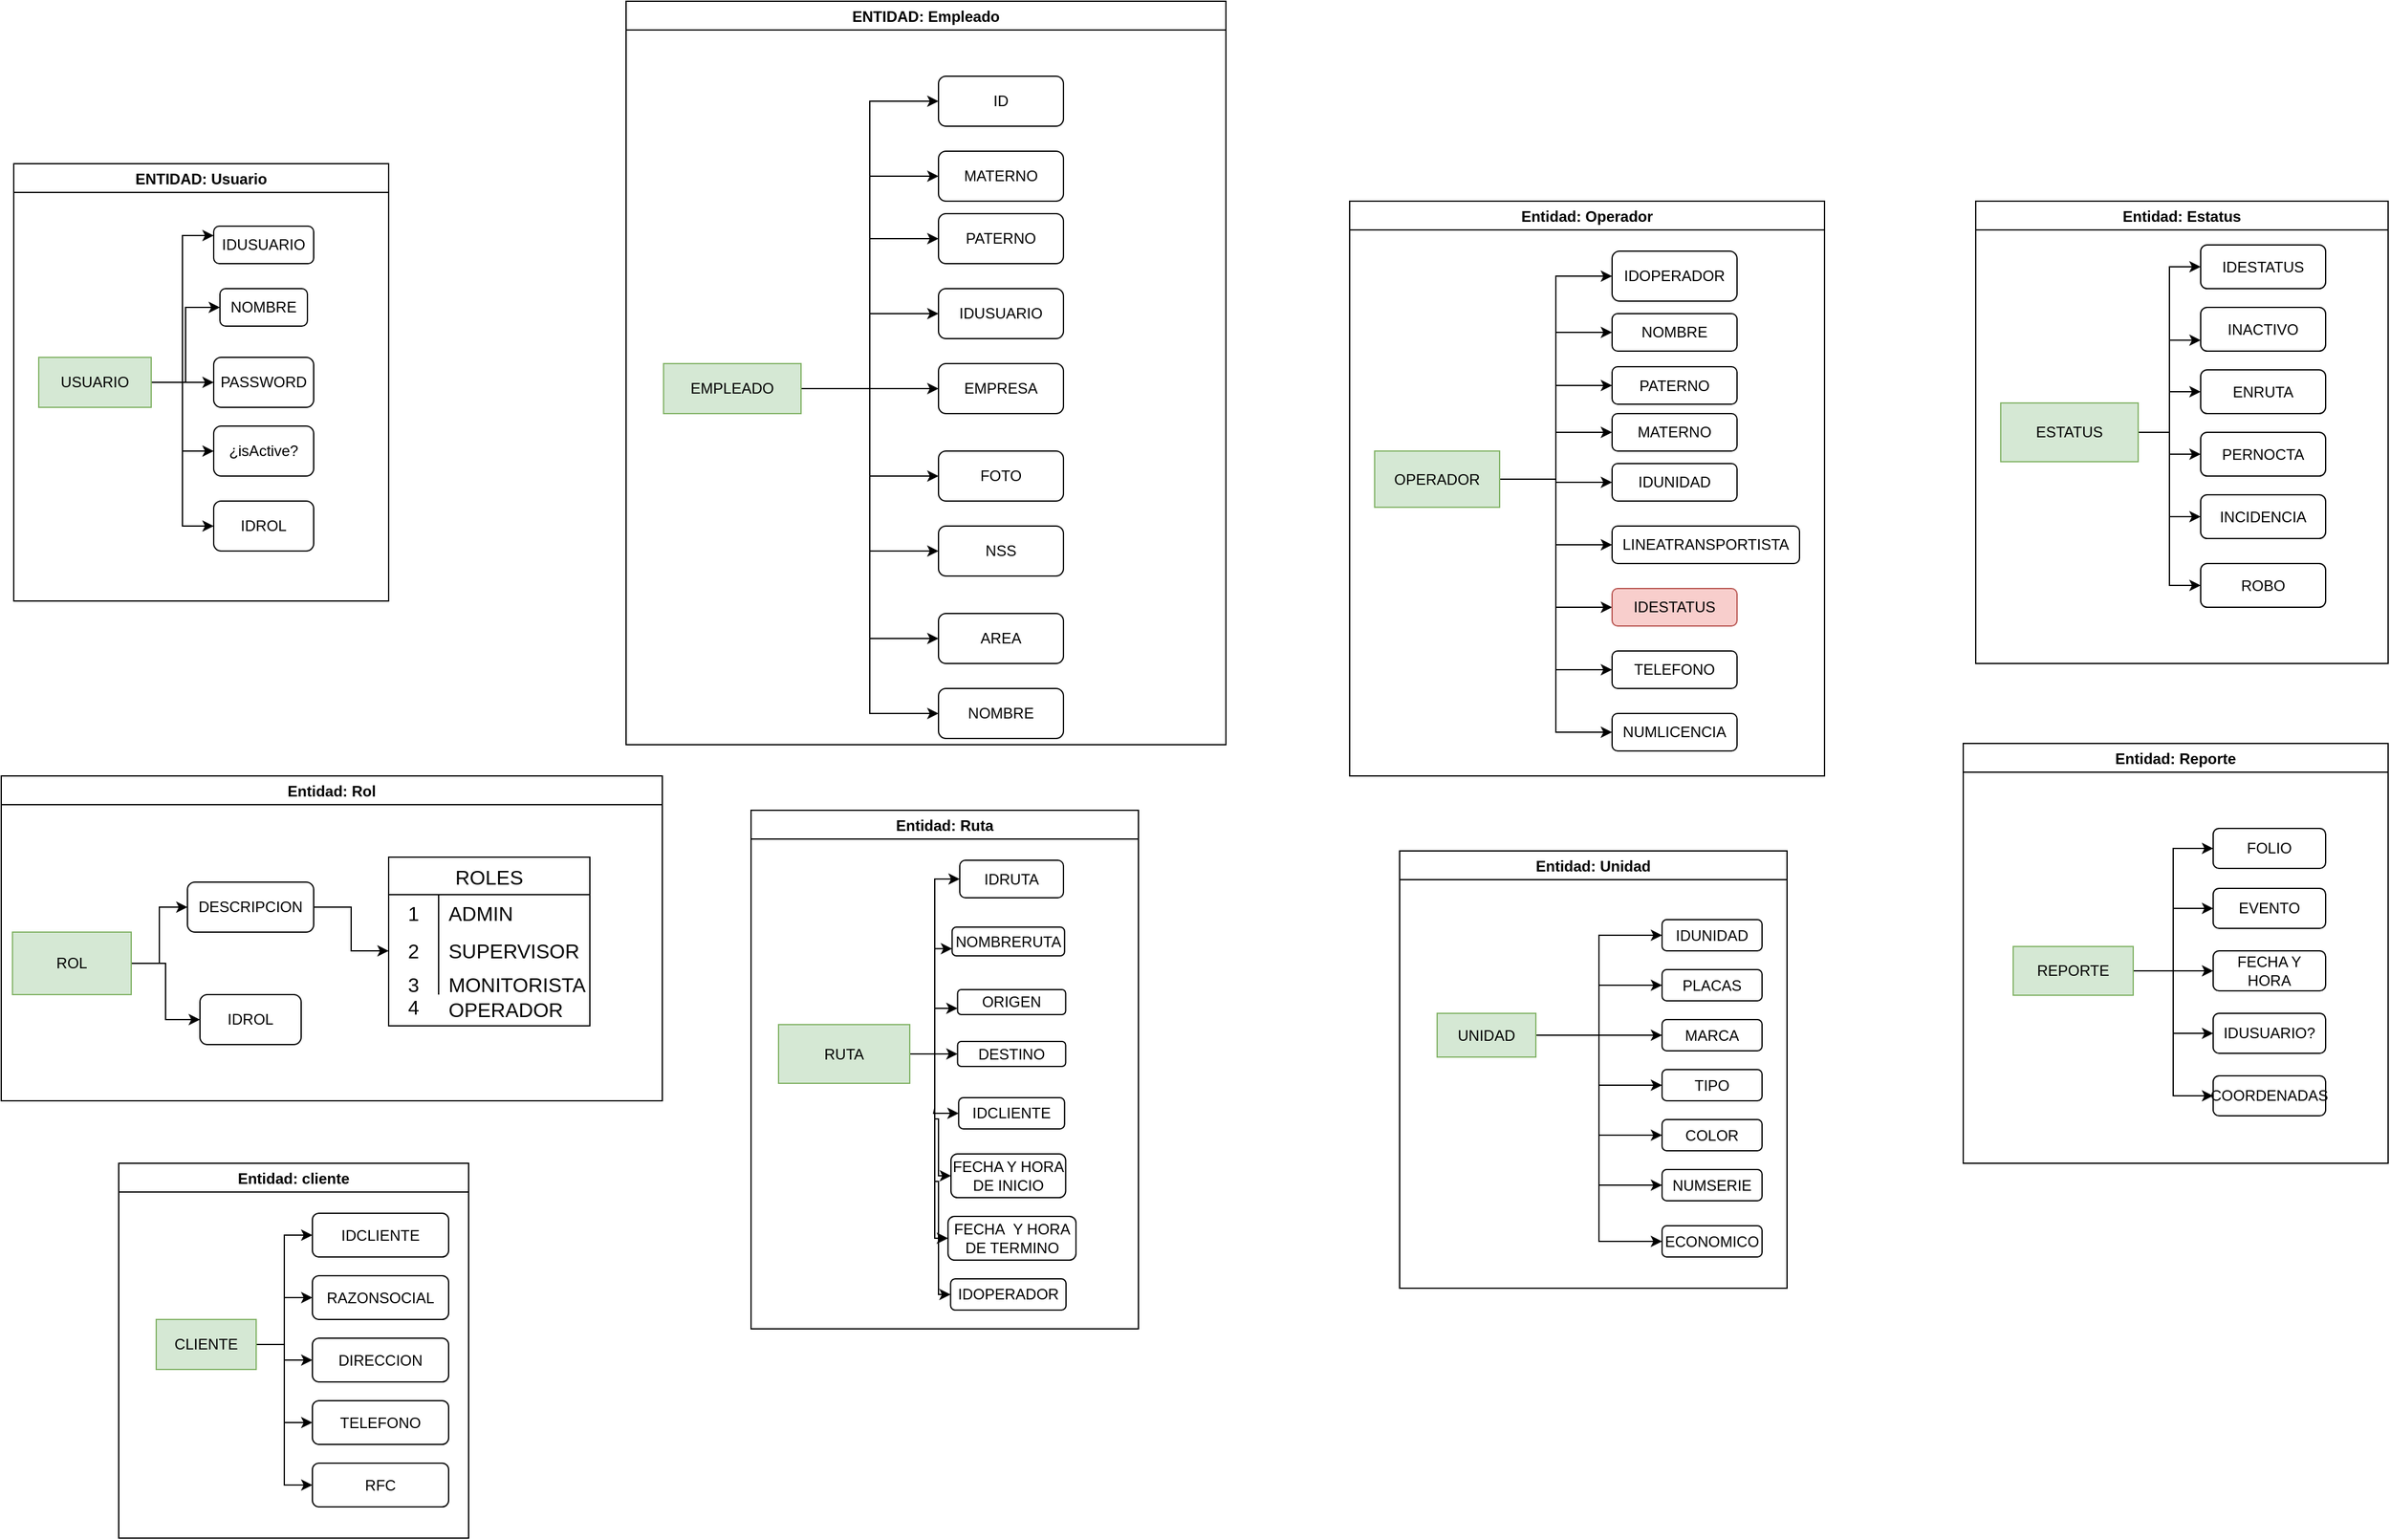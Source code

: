 <mxfile version="21.6.9" type="github">
  <diagram name="Página-1" id="5fELkXoynIaa7yIL6uLw">
    <mxGraphModel dx="3500" dy="2976" grid="1" gridSize="10" guides="1" tooltips="1" connect="1" arrows="1" fold="1" page="1" pageScale="1" pageWidth="827" pageHeight="1169" math="0" shadow="0">
      <root>
        <mxCell id="0" />
        <mxCell id="1" parent="0" />
        <mxCell id="Cd_9pWh-OhNXMR6Zn3sh-13" value="ENTIDAD: Usuario" style="swimlane;" parent="1" vertex="1">
          <mxGeometry x="50" y="30" width="300" height="350" as="geometry" />
        </mxCell>
        <mxCell id="Cd_9pWh-OhNXMR6Zn3sh-7" value="&lt;font style=&quot;vertical-align: inherit;&quot;&gt;&lt;font style=&quot;vertical-align: inherit;&quot;&gt;&lt;font style=&quot;vertical-align: inherit;&quot;&gt;&lt;font style=&quot;vertical-align: inherit;&quot;&gt;&lt;font style=&quot;vertical-align: inherit;&quot;&gt;&lt;font style=&quot;vertical-align: inherit;&quot;&gt;IDUSUARIO&lt;/font&gt;&lt;/font&gt;&lt;/font&gt;&lt;/font&gt;&lt;/font&gt;&lt;/font&gt;" style="rounded=1;whiteSpace=wrap;html=1;" parent="Cd_9pWh-OhNXMR6Zn3sh-13" vertex="1">
          <mxGeometry x="160" y="50" width="80" height="30" as="geometry" />
        </mxCell>
        <mxCell id="_hjgM2pv0MYOPowVzg6g-7" style="edgeStyle=orthogonalEdgeStyle;rounded=0;orthogonalLoop=1;jettySize=auto;html=1;exitX=1;exitY=0.5;exitDx=0;exitDy=0;entryX=0;entryY=0.25;entryDx=0;entryDy=0;" edge="1" parent="Cd_9pWh-OhNXMR6Zn3sh-13" source="Cd_9pWh-OhNXMR6Zn3sh-6" target="Cd_9pWh-OhNXMR6Zn3sh-7">
          <mxGeometry relative="1" as="geometry" />
        </mxCell>
        <mxCell id="_hjgM2pv0MYOPowVzg6g-8" style="edgeStyle=orthogonalEdgeStyle;rounded=0;orthogonalLoop=1;jettySize=auto;html=1;exitX=1;exitY=0.5;exitDx=0;exitDy=0;entryX=0;entryY=0.5;entryDx=0;entryDy=0;" edge="1" parent="Cd_9pWh-OhNXMR6Zn3sh-13" source="Cd_9pWh-OhNXMR6Zn3sh-6" target="Cd_9pWh-OhNXMR6Zn3sh-10">
          <mxGeometry relative="1" as="geometry" />
        </mxCell>
        <mxCell id="_hjgM2pv0MYOPowVzg6g-9" style="edgeStyle=orthogonalEdgeStyle;rounded=0;orthogonalLoop=1;jettySize=auto;html=1;exitX=1;exitY=0.5;exitDx=0;exitDy=0;entryX=0;entryY=0.5;entryDx=0;entryDy=0;" edge="1" parent="Cd_9pWh-OhNXMR6Zn3sh-13" source="Cd_9pWh-OhNXMR6Zn3sh-6" target="Cd_9pWh-OhNXMR6Zn3sh-11">
          <mxGeometry relative="1" as="geometry" />
        </mxCell>
        <mxCell id="_hjgM2pv0MYOPowVzg6g-10" style="edgeStyle=orthogonalEdgeStyle;rounded=0;orthogonalLoop=1;jettySize=auto;html=1;exitX=1;exitY=0.5;exitDx=0;exitDy=0;entryX=0;entryY=0.5;entryDx=0;entryDy=0;" edge="1" parent="Cd_9pWh-OhNXMR6Zn3sh-13" source="Cd_9pWh-OhNXMR6Zn3sh-6" target="Cd_9pWh-OhNXMR6Zn3sh-9">
          <mxGeometry relative="1" as="geometry" />
        </mxCell>
        <mxCell id="_hjgM2pv0MYOPowVzg6g-11" style="edgeStyle=orthogonalEdgeStyle;rounded=0;orthogonalLoop=1;jettySize=auto;html=1;exitX=1;exitY=0.5;exitDx=0;exitDy=0;entryX=0;entryY=0.5;entryDx=0;entryDy=0;" edge="1" parent="Cd_9pWh-OhNXMR6Zn3sh-13" source="Cd_9pWh-OhNXMR6Zn3sh-6" target="Cd_9pWh-OhNXMR6Zn3sh-8">
          <mxGeometry relative="1" as="geometry" />
        </mxCell>
        <mxCell id="Cd_9pWh-OhNXMR6Zn3sh-6" value="&lt;font style=&quot;vertical-align: inherit;&quot;&gt;&lt;font style=&quot;vertical-align: inherit;&quot;&gt;USUARIO&lt;/font&gt;&lt;/font&gt;" style="rounded=0;whiteSpace=wrap;html=1;fillColor=#d5e8d4;strokeColor=#82b366;" parent="Cd_9pWh-OhNXMR6Zn3sh-13" vertex="1">
          <mxGeometry x="20" y="155" width="90" height="40" as="geometry" />
        </mxCell>
        <mxCell id="Cd_9pWh-OhNXMR6Zn3sh-8" value="&lt;font style=&quot;vertical-align: inherit;&quot;&gt;&lt;font style=&quot;vertical-align: inherit;&quot;&gt;&lt;font style=&quot;vertical-align: inherit;&quot;&gt;&lt;font style=&quot;vertical-align: inherit;&quot;&gt;&lt;font style=&quot;vertical-align: inherit;&quot;&gt;&lt;font style=&quot;vertical-align: inherit;&quot;&gt;IDROL&lt;/font&gt;&lt;/font&gt;&lt;/font&gt;&lt;/font&gt;&lt;/font&gt;&lt;/font&gt;" style="rounded=1;whiteSpace=wrap;html=1;" parent="Cd_9pWh-OhNXMR6Zn3sh-13" vertex="1">
          <mxGeometry x="160" y="270" width="80" height="40" as="geometry" />
        </mxCell>
        <mxCell id="Cd_9pWh-OhNXMR6Zn3sh-9" value="&lt;font style=&quot;vertical-align: inherit;&quot;&gt;&lt;font style=&quot;vertical-align: inherit;&quot;&gt;&lt;font style=&quot;vertical-align: inherit;&quot;&gt;&lt;font style=&quot;vertical-align: inherit;&quot;&gt;&lt;font style=&quot;vertical-align: inherit;&quot;&gt;&lt;font style=&quot;vertical-align: inherit;&quot;&gt;¿isActive?&lt;/font&gt;&lt;/font&gt;&lt;/font&gt;&lt;/font&gt;&lt;/font&gt;&lt;/font&gt;" style="rounded=1;whiteSpace=wrap;html=1;" parent="Cd_9pWh-OhNXMR6Zn3sh-13" vertex="1">
          <mxGeometry x="160" y="210" width="80" height="40" as="geometry" />
        </mxCell>
        <mxCell id="Cd_9pWh-OhNXMR6Zn3sh-10" value="&lt;font style=&quot;vertical-align: inherit;&quot;&gt;&lt;font style=&quot;vertical-align: inherit;&quot;&gt;&lt;font style=&quot;vertical-align: inherit;&quot;&gt;&lt;font style=&quot;vertical-align: inherit;&quot;&gt;&lt;font style=&quot;vertical-align: inherit;&quot;&gt;&lt;font style=&quot;vertical-align: inherit;&quot;&gt;&lt;font style=&quot;vertical-align: inherit;&quot;&gt;&lt;font style=&quot;vertical-align: inherit;&quot;&gt;NOMBRE&lt;/font&gt;&lt;/font&gt;&lt;/font&gt;&lt;/font&gt;&lt;/font&gt;&lt;/font&gt;&lt;/font&gt;&lt;/font&gt;" style="rounded=1;whiteSpace=wrap;html=1;" parent="Cd_9pWh-OhNXMR6Zn3sh-13" vertex="1">
          <mxGeometry x="165" y="100" width="70" height="30" as="geometry" />
        </mxCell>
        <mxCell id="Cd_9pWh-OhNXMR6Zn3sh-11" value="&lt;font style=&quot;vertical-align: inherit;&quot;&gt;&lt;font style=&quot;vertical-align: inherit;&quot;&gt;&lt;font style=&quot;vertical-align: inherit;&quot;&gt;&lt;font style=&quot;vertical-align: inherit;&quot;&gt;&lt;font style=&quot;vertical-align: inherit;&quot;&gt;&lt;font style=&quot;vertical-align: inherit;&quot;&gt;&lt;font style=&quot;vertical-align: inherit;&quot;&gt;&lt;font style=&quot;vertical-align: inherit;&quot;&gt;PASSWORD&lt;/font&gt;&lt;/font&gt;&lt;/font&gt;&lt;/font&gt;&lt;/font&gt;&lt;/font&gt;&lt;/font&gt;&lt;/font&gt;" style="rounded=1;whiteSpace=wrap;html=1;" parent="Cd_9pWh-OhNXMR6Zn3sh-13" vertex="1">
          <mxGeometry x="160" y="155" width="80" height="40" as="geometry" />
        </mxCell>
        <mxCell id="Cd_9pWh-OhNXMR6Zn3sh-14" value="ENTIDAD: Empleado" style="swimlane;" parent="1" vertex="1">
          <mxGeometry x="540" y="-100" width="480" height="595" as="geometry" />
        </mxCell>
        <mxCell id="_hjgM2pv0MYOPowVzg6g-14" style="edgeStyle=orthogonalEdgeStyle;rounded=0;orthogonalLoop=1;jettySize=auto;html=1;exitX=1;exitY=0.5;exitDx=0;exitDy=0;entryX=0;entryY=0.5;entryDx=0;entryDy=0;" edge="1" parent="Cd_9pWh-OhNXMR6Zn3sh-14" source="Cd_9pWh-OhNXMR6Zn3sh-24" target="Cd_9pWh-OhNXMR6Zn3sh-25">
          <mxGeometry relative="1" as="geometry" />
        </mxCell>
        <mxCell id="_hjgM2pv0MYOPowVzg6g-15" style="edgeStyle=orthogonalEdgeStyle;rounded=0;orthogonalLoop=1;jettySize=auto;html=1;exitX=1;exitY=0.5;exitDx=0;exitDy=0;entryX=0;entryY=0.5;entryDx=0;entryDy=0;" edge="1" parent="Cd_9pWh-OhNXMR6Zn3sh-14" source="Cd_9pWh-OhNXMR6Zn3sh-24" target="Cd_9pWh-OhNXMR6Zn3sh-31">
          <mxGeometry relative="1" as="geometry" />
        </mxCell>
        <mxCell id="_hjgM2pv0MYOPowVzg6g-16" style="edgeStyle=orthogonalEdgeStyle;rounded=0;orthogonalLoop=1;jettySize=auto;html=1;exitX=1;exitY=0.5;exitDx=0;exitDy=0;entryX=0;entryY=0.5;entryDx=0;entryDy=0;" edge="1" parent="Cd_9pWh-OhNXMR6Zn3sh-14" source="Cd_9pWh-OhNXMR6Zn3sh-24" target="Cd_9pWh-OhNXMR6Zn3sh-28">
          <mxGeometry relative="1" as="geometry" />
        </mxCell>
        <mxCell id="_hjgM2pv0MYOPowVzg6g-17" style="edgeStyle=orthogonalEdgeStyle;rounded=0;orthogonalLoop=1;jettySize=auto;html=1;exitX=1;exitY=0.5;exitDx=0;exitDy=0;entryX=0;entryY=0.5;entryDx=0;entryDy=0;" edge="1" parent="Cd_9pWh-OhNXMR6Zn3sh-14" source="Cd_9pWh-OhNXMR6Zn3sh-24" target="Cd_9pWh-OhNXMR6Zn3sh-32">
          <mxGeometry relative="1" as="geometry" />
        </mxCell>
        <mxCell id="_hjgM2pv0MYOPowVzg6g-18" style="edgeStyle=orthogonalEdgeStyle;rounded=0;orthogonalLoop=1;jettySize=auto;html=1;exitX=1;exitY=0.5;exitDx=0;exitDy=0;entryX=0;entryY=0.5;entryDx=0;entryDy=0;" edge="1" parent="Cd_9pWh-OhNXMR6Zn3sh-14" source="Cd_9pWh-OhNXMR6Zn3sh-24" target="Cd_9pWh-OhNXMR6Zn3sh-27">
          <mxGeometry relative="1" as="geometry" />
        </mxCell>
        <mxCell id="_hjgM2pv0MYOPowVzg6g-19" style="edgeStyle=orthogonalEdgeStyle;rounded=0;orthogonalLoop=1;jettySize=auto;html=1;exitX=1;exitY=0.5;exitDx=0;exitDy=0;entryX=0;entryY=0.5;entryDx=0;entryDy=0;" edge="1" parent="Cd_9pWh-OhNXMR6Zn3sh-14" source="Cd_9pWh-OhNXMR6Zn3sh-24" target="Cd_9pWh-OhNXMR6Zn3sh-33">
          <mxGeometry relative="1" as="geometry" />
        </mxCell>
        <mxCell id="_hjgM2pv0MYOPowVzg6g-20" style="edgeStyle=orthogonalEdgeStyle;rounded=0;orthogonalLoop=1;jettySize=auto;html=1;exitX=1;exitY=0.5;exitDx=0;exitDy=0;entryX=0;entryY=0.5;entryDx=0;entryDy=0;" edge="1" parent="Cd_9pWh-OhNXMR6Zn3sh-14" source="Cd_9pWh-OhNXMR6Zn3sh-24" target="Cd_9pWh-OhNXMR6Zn3sh-29">
          <mxGeometry relative="1" as="geometry" />
        </mxCell>
        <mxCell id="_hjgM2pv0MYOPowVzg6g-21" style="edgeStyle=orthogonalEdgeStyle;rounded=0;orthogonalLoop=1;jettySize=auto;html=1;exitX=1;exitY=0.5;exitDx=0;exitDy=0;entryX=0;entryY=0.5;entryDx=0;entryDy=0;" edge="1" parent="Cd_9pWh-OhNXMR6Zn3sh-14" source="Cd_9pWh-OhNXMR6Zn3sh-24" target="Cd_9pWh-OhNXMR6Zn3sh-30">
          <mxGeometry relative="1" as="geometry" />
        </mxCell>
        <mxCell id="_hjgM2pv0MYOPowVzg6g-22" style="edgeStyle=orthogonalEdgeStyle;rounded=0;orthogonalLoop=1;jettySize=auto;html=1;exitX=1;exitY=0.5;exitDx=0;exitDy=0;entryX=0;entryY=0.5;entryDx=0;entryDy=0;" edge="1" parent="Cd_9pWh-OhNXMR6Zn3sh-14" source="Cd_9pWh-OhNXMR6Zn3sh-24" target="Cd_9pWh-OhNXMR6Zn3sh-26">
          <mxGeometry relative="1" as="geometry" />
        </mxCell>
        <mxCell id="Cd_9pWh-OhNXMR6Zn3sh-24" value="&lt;font style=&quot;vertical-align: inherit;&quot;&gt;&lt;font style=&quot;vertical-align: inherit;&quot;&gt;&lt;font style=&quot;vertical-align: inherit;&quot;&gt;&lt;font style=&quot;vertical-align: inherit;&quot;&gt;EMPLEADO&lt;/font&gt;&lt;/font&gt;&lt;/font&gt;&lt;/font&gt;" style="rounded=0;whiteSpace=wrap;html=1;fillColor=#d5e8d4;strokeColor=#82b366;" parent="Cd_9pWh-OhNXMR6Zn3sh-14" vertex="1">
          <mxGeometry x="30" y="290" width="110" height="40" as="geometry" />
        </mxCell>
        <mxCell id="Cd_9pWh-OhNXMR6Zn3sh-25" value="&lt;font style=&quot;vertical-align: inherit;&quot;&gt;&lt;font style=&quot;vertical-align: inherit;&quot;&gt;&lt;font style=&quot;vertical-align: inherit;&quot;&gt;&lt;font style=&quot;vertical-align: inherit;&quot;&gt;ID&lt;/font&gt;&lt;/font&gt;&lt;/font&gt;&lt;/font&gt;" style="rounded=1;whiteSpace=wrap;html=1;" parent="Cd_9pWh-OhNXMR6Zn3sh-14" vertex="1">
          <mxGeometry x="250" y="60" width="100" height="40" as="geometry" />
        </mxCell>
        <mxCell id="Cd_9pWh-OhNXMR6Zn3sh-26" value="&lt;font style=&quot;vertical-align: inherit;&quot;&gt;&lt;font style=&quot;vertical-align: inherit;&quot;&gt;&lt;font style=&quot;vertical-align: inherit;&quot;&gt;&lt;font style=&quot;vertical-align: inherit;&quot;&gt;&lt;font style=&quot;vertical-align: inherit;&quot;&gt;&lt;font style=&quot;vertical-align: inherit;&quot;&gt;NOMBRE&lt;/font&gt;&lt;/font&gt;&lt;/font&gt;&lt;/font&gt;&lt;/font&gt;&lt;/font&gt;" style="rounded=1;whiteSpace=wrap;html=1;" parent="Cd_9pWh-OhNXMR6Zn3sh-14" vertex="1">
          <mxGeometry x="250" y="550" width="100" height="40" as="geometry" />
        </mxCell>
        <mxCell id="Cd_9pWh-OhNXMR6Zn3sh-27" value="&lt;font style=&quot;vertical-align: inherit;&quot;&gt;&lt;font style=&quot;vertical-align: inherit;&quot;&gt;&lt;font style=&quot;vertical-align: inherit;&quot;&gt;&lt;font style=&quot;vertical-align: inherit;&quot;&gt;&lt;font style=&quot;vertical-align: inherit;&quot;&gt;&lt;font style=&quot;vertical-align: inherit;&quot;&gt;&lt;font style=&quot;vertical-align: inherit;&quot;&gt;&lt;font style=&quot;vertical-align: inherit;&quot;&gt;&lt;font style=&quot;vertical-align: inherit;&quot;&gt;&lt;font style=&quot;vertical-align: inherit;&quot;&gt;EMPRESA&lt;/font&gt;&lt;/font&gt;&lt;/font&gt;&lt;/font&gt;&lt;/font&gt;&lt;/font&gt;&lt;/font&gt;&lt;/font&gt;&lt;/font&gt;&lt;/font&gt;" style="rounded=1;whiteSpace=wrap;html=1;" parent="Cd_9pWh-OhNXMR6Zn3sh-14" vertex="1">
          <mxGeometry x="250" y="290" width="100" height="40" as="geometry" />
        </mxCell>
        <mxCell id="Cd_9pWh-OhNXMR6Zn3sh-28" value="&lt;font style=&quot;vertical-align: inherit;&quot;&gt;&lt;font style=&quot;vertical-align: inherit;&quot;&gt;&lt;font style=&quot;vertical-align: inherit;&quot;&gt;&lt;font style=&quot;vertical-align: inherit;&quot;&gt;&lt;font style=&quot;vertical-align: inherit;&quot;&gt;&lt;font style=&quot;vertical-align: inherit;&quot;&gt;&lt;font style=&quot;vertical-align: inherit;&quot;&gt;&lt;font style=&quot;vertical-align: inherit;&quot;&gt;PATERNO&lt;/font&gt;&lt;/font&gt;&lt;/font&gt;&lt;/font&gt;&lt;/font&gt;&lt;/font&gt;&lt;/font&gt;&lt;/font&gt;" style="rounded=1;whiteSpace=wrap;html=1;" parent="Cd_9pWh-OhNXMR6Zn3sh-14" vertex="1">
          <mxGeometry x="250" y="170" width="100" height="40" as="geometry" />
        </mxCell>
        <mxCell id="Cd_9pWh-OhNXMR6Zn3sh-29" value="&lt;font style=&quot;vertical-align: inherit;&quot;&gt;&lt;font style=&quot;vertical-align: inherit;&quot;&gt;&lt;font style=&quot;vertical-align: inherit;&quot;&gt;&lt;font style=&quot;vertical-align: inherit;&quot;&gt;&lt;font style=&quot;vertical-align: inherit;&quot;&gt;&lt;font style=&quot;vertical-align: inherit;&quot;&gt;&lt;font style=&quot;vertical-align: inherit;&quot;&gt;&lt;font style=&quot;vertical-align: inherit;&quot;&gt;&lt;font style=&quot;vertical-align: inherit;&quot;&gt;&lt;font style=&quot;vertical-align: inherit;&quot;&gt;NSS&lt;/font&gt;&lt;/font&gt;&lt;/font&gt;&lt;/font&gt;&lt;/font&gt;&lt;/font&gt;&lt;/font&gt;&lt;/font&gt;&lt;/font&gt;&lt;/font&gt;" style="rounded=1;whiteSpace=wrap;html=1;" parent="Cd_9pWh-OhNXMR6Zn3sh-14" vertex="1">
          <mxGeometry x="250" y="420" width="100" height="40" as="geometry" />
        </mxCell>
        <mxCell id="Cd_9pWh-OhNXMR6Zn3sh-30" value="&lt;font style=&quot;vertical-align: inherit;&quot;&gt;&lt;font style=&quot;vertical-align: inherit;&quot;&gt;&lt;font style=&quot;vertical-align: inherit;&quot;&gt;&lt;font style=&quot;vertical-align: inherit;&quot;&gt;&lt;font style=&quot;vertical-align: inherit;&quot;&gt;&lt;font style=&quot;vertical-align: inherit;&quot;&gt;&lt;font style=&quot;vertical-align: inherit;&quot;&gt;&lt;font style=&quot;vertical-align: inherit;&quot;&gt;&lt;font style=&quot;vertical-align: inherit;&quot;&gt;&lt;font style=&quot;vertical-align: inherit;&quot;&gt;AREA&lt;/font&gt;&lt;/font&gt;&lt;/font&gt;&lt;/font&gt;&lt;/font&gt;&lt;/font&gt;&lt;/font&gt;&lt;/font&gt;&lt;/font&gt;&lt;/font&gt;" style="rounded=1;whiteSpace=wrap;html=1;" parent="Cd_9pWh-OhNXMR6Zn3sh-14" vertex="1">
          <mxGeometry x="250" y="490" width="100" height="40" as="geometry" />
        </mxCell>
        <mxCell id="Cd_9pWh-OhNXMR6Zn3sh-31" value="&lt;font style=&quot;vertical-align: inherit;&quot;&gt;&lt;font style=&quot;vertical-align: inherit;&quot;&gt;&lt;font style=&quot;vertical-align: inherit;&quot;&gt;&lt;font style=&quot;vertical-align: inherit;&quot;&gt;&lt;font style=&quot;vertical-align: inherit;&quot;&gt;&lt;font style=&quot;vertical-align: inherit;&quot;&gt;&lt;font style=&quot;vertical-align: inherit;&quot;&gt;&lt;font style=&quot;vertical-align: inherit;&quot;&gt;MATERNO&lt;/font&gt;&lt;/font&gt;&lt;/font&gt;&lt;/font&gt;&lt;/font&gt;&lt;/font&gt;&lt;/font&gt;&lt;/font&gt;" style="rounded=1;whiteSpace=wrap;html=1;" parent="Cd_9pWh-OhNXMR6Zn3sh-14" vertex="1">
          <mxGeometry x="250" y="120" width="100" height="40" as="geometry" />
        </mxCell>
        <mxCell id="Cd_9pWh-OhNXMR6Zn3sh-32" value="&lt;font style=&quot;vertical-align: inherit;&quot;&gt;&lt;font style=&quot;vertical-align: inherit;&quot;&gt;&lt;font style=&quot;vertical-align: inherit;&quot;&gt;&lt;font style=&quot;vertical-align: inherit;&quot;&gt;&lt;font style=&quot;vertical-align: inherit;&quot;&gt;&lt;font style=&quot;vertical-align: inherit;&quot;&gt;&lt;font style=&quot;vertical-align: inherit;&quot;&gt;&lt;font style=&quot;vertical-align: inherit;&quot;&gt;&lt;font style=&quot;vertical-align: inherit;&quot;&gt;&lt;font style=&quot;vertical-align: inherit;&quot;&gt;IDUSUARIO&lt;/font&gt;&lt;/font&gt;&lt;/font&gt;&lt;/font&gt;&lt;/font&gt;&lt;/font&gt;&lt;/font&gt;&lt;/font&gt;&lt;/font&gt;&lt;/font&gt;" style="rounded=1;whiteSpace=wrap;html=1;" parent="Cd_9pWh-OhNXMR6Zn3sh-14" vertex="1">
          <mxGeometry x="250" y="230" width="100" height="40" as="geometry" />
        </mxCell>
        <mxCell id="Cd_9pWh-OhNXMR6Zn3sh-33" value="&lt;font style=&quot;vertical-align: inherit;&quot;&gt;&lt;font style=&quot;vertical-align: inherit;&quot;&gt;&lt;font style=&quot;vertical-align: inherit;&quot;&gt;&lt;font style=&quot;vertical-align: inherit;&quot;&gt;&lt;font style=&quot;vertical-align: inherit;&quot;&gt;&lt;font style=&quot;vertical-align: inherit;&quot;&gt;&lt;font style=&quot;vertical-align: inherit;&quot;&gt;&lt;font style=&quot;vertical-align: inherit;&quot;&gt;&lt;font style=&quot;vertical-align: inherit;&quot;&gt;&lt;font style=&quot;vertical-align: inherit;&quot;&gt;FOTO&lt;/font&gt;&lt;/font&gt;&lt;/font&gt;&lt;/font&gt;&lt;/font&gt;&lt;/font&gt;&lt;/font&gt;&lt;/font&gt;&lt;/font&gt;&lt;/font&gt;" style="rounded=1;whiteSpace=wrap;html=1;" parent="Cd_9pWh-OhNXMR6Zn3sh-14" vertex="1">
          <mxGeometry x="250" y="360" width="100" height="40" as="geometry" />
        </mxCell>
        <mxCell id="Cd_9pWh-OhNXMR6Zn3sh-34" value="Entidad: Rol" style="swimlane;" parent="1" vertex="1">
          <mxGeometry x="40" y="520" width="529" height="260" as="geometry" />
        </mxCell>
        <mxCell id="Cd_9pWh-OhNXMR6Zn3sh-35" style="edgeStyle=orthogonalEdgeStyle;rounded=0;orthogonalLoop=1;jettySize=auto;html=1;exitX=1;exitY=0.5;exitDx=0;exitDy=0;entryX=0;entryY=0.5;entryDx=0;entryDy=0;" parent="Cd_9pWh-OhNXMR6Zn3sh-34" source="Cd_9pWh-OhNXMR6Zn3sh-37" target="Cd_9pWh-OhNXMR6Zn3sh-40" edge="1">
          <mxGeometry relative="1" as="geometry" />
        </mxCell>
        <mxCell id="Cd_9pWh-OhNXMR6Zn3sh-36" style="edgeStyle=orthogonalEdgeStyle;rounded=0;orthogonalLoop=1;jettySize=auto;html=1;exitX=1;exitY=0.5;exitDx=0;exitDy=0;entryX=0;entryY=0.5;entryDx=0;entryDy=0;" parent="Cd_9pWh-OhNXMR6Zn3sh-34" source="Cd_9pWh-OhNXMR6Zn3sh-37" target="Cd_9pWh-OhNXMR6Zn3sh-38" edge="1">
          <mxGeometry relative="1" as="geometry" />
        </mxCell>
        <mxCell id="Cd_9pWh-OhNXMR6Zn3sh-37" value="&lt;font style=&quot;vertical-align: inherit;&quot;&gt;&lt;font style=&quot;vertical-align: inherit;&quot;&gt;ROL&lt;/font&gt;&lt;/font&gt;" style="rounded=0;whiteSpace=wrap;html=1;fillColor=#d5e8d4;strokeColor=#82b366;" parent="Cd_9pWh-OhNXMR6Zn3sh-34" vertex="1">
          <mxGeometry x="9" y="125" width="95" height="50" as="geometry" />
        </mxCell>
        <mxCell id="Cd_9pWh-OhNXMR6Zn3sh-38" value="&lt;font style=&quot;vertical-align: inherit;&quot;&gt;&lt;font style=&quot;vertical-align: inherit;&quot;&gt;IDROL&lt;/font&gt;&lt;/font&gt;" style="rounded=1;whiteSpace=wrap;html=1;" parent="Cd_9pWh-OhNXMR6Zn3sh-34" vertex="1">
          <mxGeometry x="159" y="175" width="81" height="40" as="geometry" />
        </mxCell>
        <mxCell id="Cd_9pWh-OhNXMR6Zn3sh-39" style="edgeStyle=orthogonalEdgeStyle;rounded=0;orthogonalLoop=1;jettySize=auto;html=1;exitX=1;exitY=0.5;exitDx=0;exitDy=0;entryX=0;entryY=0.5;entryDx=0;entryDy=0;" parent="Cd_9pWh-OhNXMR6Zn3sh-34" source="Cd_9pWh-OhNXMR6Zn3sh-40" target="Cd_9pWh-OhNXMR6Zn3sh-45" edge="1">
          <mxGeometry relative="1" as="geometry" />
        </mxCell>
        <mxCell id="Cd_9pWh-OhNXMR6Zn3sh-40" value="&lt;font style=&quot;vertical-align: inherit;&quot;&gt;&lt;font style=&quot;vertical-align: inherit;&quot;&gt;&lt;font style=&quot;vertical-align: inherit;&quot;&gt;&lt;font style=&quot;vertical-align: inherit;&quot;&gt;DESCRIPCION&lt;/font&gt;&lt;/font&gt;&lt;/font&gt;&lt;/font&gt;" style="rounded=1;whiteSpace=wrap;html=1;" parent="Cd_9pWh-OhNXMR6Zn3sh-34" vertex="1">
          <mxGeometry x="149" y="85" width="101" height="40" as="geometry" />
        </mxCell>
        <mxCell id="Cd_9pWh-OhNXMR6Zn3sh-41" value="ROLES" style="shape=table;startSize=30;container=1;collapsible=0;childLayout=tableLayout;fixedRows=1;rowLines=0;fontStyle=0;strokeColor=default;fontSize=16;" parent="Cd_9pWh-OhNXMR6Zn3sh-34" vertex="1">
          <mxGeometry x="310" y="65" width="161" height="135" as="geometry" />
        </mxCell>
        <mxCell id="Cd_9pWh-OhNXMR6Zn3sh-42" value="" style="shape=tableRow;horizontal=0;startSize=0;swimlaneHead=0;swimlaneBody=0;top=0;left=0;bottom=0;right=0;collapsible=0;dropTarget=0;fillColor=none;points=[[0,0.5],[1,0.5]];portConstraint=eastwest;strokeColor=inherit;fontSize=16;" parent="Cd_9pWh-OhNXMR6Zn3sh-41" vertex="1">
          <mxGeometry y="30" width="161" height="30" as="geometry" />
        </mxCell>
        <mxCell id="Cd_9pWh-OhNXMR6Zn3sh-43" value="1" style="shape=partialRectangle;html=1;whiteSpace=wrap;connectable=0;fillColor=none;top=0;left=0;bottom=0;right=0;overflow=hidden;pointerEvents=1;strokeColor=inherit;fontSize=16;" parent="Cd_9pWh-OhNXMR6Zn3sh-42" vertex="1">
          <mxGeometry width="40" height="30" as="geometry">
            <mxRectangle width="40" height="30" as="alternateBounds" />
          </mxGeometry>
        </mxCell>
        <mxCell id="Cd_9pWh-OhNXMR6Zn3sh-44" value="&lt;font style=&quot;vertical-align: inherit;&quot;&gt;&lt;font style=&quot;vertical-align: inherit;&quot;&gt;ADMIN&lt;/font&gt;&lt;/font&gt;" style="shape=partialRectangle;html=1;whiteSpace=wrap;connectable=0;fillColor=none;top=0;left=0;bottom=0;right=0;align=left;spacingLeft=6;overflow=hidden;strokeColor=inherit;fontSize=16;" parent="Cd_9pWh-OhNXMR6Zn3sh-42" vertex="1">
          <mxGeometry x="40" width="121" height="30" as="geometry">
            <mxRectangle width="121" height="30" as="alternateBounds" />
          </mxGeometry>
        </mxCell>
        <mxCell id="Cd_9pWh-OhNXMR6Zn3sh-45" value="" style="shape=tableRow;horizontal=0;startSize=0;swimlaneHead=0;swimlaneBody=0;top=0;left=0;bottom=0;right=0;collapsible=0;dropTarget=0;fillColor=none;points=[[0,0.5],[1,0.5]];portConstraint=eastwest;strokeColor=inherit;fontSize=16;" parent="Cd_9pWh-OhNXMR6Zn3sh-41" vertex="1">
          <mxGeometry y="60" width="161" height="30" as="geometry" />
        </mxCell>
        <mxCell id="Cd_9pWh-OhNXMR6Zn3sh-46" value="2" style="shape=partialRectangle;html=1;whiteSpace=wrap;connectable=0;fillColor=none;top=0;left=0;bottom=0;right=0;overflow=hidden;strokeColor=inherit;fontSize=16;" parent="Cd_9pWh-OhNXMR6Zn3sh-45" vertex="1">
          <mxGeometry width="40" height="30" as="geometry">
            <mxRectangle width="40" height="30" as="alternateBounds" />
          </mxGeometry>
        </mxCell>
        <mxCell id="Cd_9pWh-OhNXMR6Zn3sh-47" value="&lt;font style=&quot;vertical-align: inherit;&quot;&gt;&lt;font style=&quot;vertical-align: inherit;&quot;&gt;SUPERVISOR&lt;/font&gt;&lt;/font&gt;" style="shape=partialRectangle;html=1;whiteSpace=wrap;connectable=0;fillColor=none;top=0;left=0;bottom=0;right=0;align=left;spacingLeft=6;overflow=hidden;strokeColor=inherit;fontSize=16;" parent="Cd_9pWh-OhNXMR6Zn3sh-45" vertex="1">
          <mxGeometry x="40" width="121" height="30" as="geometry">
            <mxRectangle width="121" height="30" as="alternateBounds" />
          </mxGeometry>
        </mxCell>
        <mxCell id="Cd_9pWh-OhNXMR6Zn3sh-48" value="" style="shape=tableRow;horizontal=0;startSize=0;swimlaneHead=0;swimlaneBody=0;top=0;left=0;bottom=0;right=0;collapsible=0;dropTarget=0;fillColor=none;points=[[0,0.5],[1,0.5]];portConstraint=eastwest;strokeColor=inherit;fontSize=16;" parent="Cd_9pWh-OhNXMR6Zn3sh-41" vertex="1">
          <mxGeometry y="90" width="161" height="20" as="geometry" />
        </mxCell>
        <mxCell id="Cd_9pWh-OhNXMR6Zn3sh-49" value="3" style="shape=partialRectangle;html=1;whiteSpace=wrap;connectable=0;fillColor=none;top=0;left=0;bottom=0;right=0;overflow=hidden;strokeColor=inherit;fontSize=16;" parent="Cd_9pWh-OhNXMR6Zn3sh-48" vertex="1">
          <mxGeometry width="40" height="20" as="geometry">
            <mxRectangle width="40" height="20" as="alternateBounds" />
          </mxGeometry>
        </mxCell>
        <mxCell id="Cd_9pWh-OhNXMR6Zn3sh-50" value="&lt;font style=&quot;vertical-align: inherit;&quot;&gt;&lt;font style=&quot;vertical-align: inherit;&quot;&gt;MONITORISTA&lt;/font&gt;&lt;/font&gt;" style="shape=partialRectangle;html=1;whiteSpace=wrap;connectable=0;fillColor=none;top=0;left=0;bottom=0;right=0;align=left;spacingLeft=6;overflow=hidden;strokeColor=inherit;fontSize=16;" parent="Cd_9pWh-OhNXMR6Zn3sh-48" vertex="1">
          <mxGeometry x="40" width="121" height="20" as="geometry">
            <mxRectangle width="121" height="20" as="alternateBounds" />
          </mxGeometry>
        </mxCell>
        <mxCell id="Cd_9pWh-OhNXMR6Zn3sh-51" value="&lt;font style=&quot;vertical-align: inherit;&quot;&gt;&lt;font style=&quot;vertical-align: inherit;&quot;&gt;4&lt;/font&gt;&lt;/font&gt;" style="shape=partialRectangle;html=1;whiteSpace=wrap;connectable=0;fillColor=none;top=0;left=0;bottom=0;right=0;overflow=hidden;strokeColor=inherit;fontSize=16;" parent="Cd_9pWh-OhNXMR6Zn3sh-34" vertex="1">
          <mxGeometry x="310" y="170" width="40" height="30" as="geometry">
            <mxRectangle width="40" height="30" as="alternateBounds" />
          </mxGeometry>
        </mxCell>
        <mxCell id="Cd_9pWh-OhNXMR6Zn3sh-52" value="&lt;font style=&quot;vertical-align: inherit;&quot;&gt;&lt;font style=&quot;vertical-align: inherit;&quot;&gt;&lt;font style=&quot;vertical-align: inherit;&quot;&gt;&lt;font style=&quot;vertical-align: inherit;&quot;&gt;OPERADOR&lt;/font&gt;&lt;/font&gt;&lt;/font&gt;&lt;/font&gt;" style="shape=partialRectangle;html=1;whiteSpace=wrap;connectable=0;fillColor=none;top=0;left=0;bottom=0;right=0;align=left;spacingLeft=6;overflow=hidden;strokeColor=inherit;fontSize=16;" parent="Cd_9pWh-OhNXMR6Zn3sh-34" vertex="1">
          <mxGeometry x="350" y="175" width="121" height="20" as="geometry">
            <mxRectangle width="121" height="20" as="alternateBounds" />
          </mxGeometry>
        </mxCell>
        <mxCell id="Cd_9pWh-OhNXMR6Zn3sh-53" value="Entidad: Ruta" style="swimlane;" parent="1" vertex="1">
          <mxGeometry x="640" y="547.5" width="310" height="415" as="geometry" />
        </mxCell>
        <mxCell id="Cd_9pWh-OhNXMR6Zn3sh-54" style="edgeStyle=orthogonalEdgeStyle;rounded=0;orthogonalLoop=1;jettySize=auto;html=1;exitX=1;exitY=0.5;exitDx=0;exitDy=0;entryX=0;entryY=0.5;entryDx=0;entryDy=0;" parent="Cd_9pWh-OhNXMR6Zn3sh-53" source="Cd_9pWh-OhNXMR6Zn3sh-62" target="Cd_9pWh-OhNXMR6Zn3sh-65" edge="1">
          <mxGeometry relative="1" as="geometry" />
        </mxCell>
        <mxCell id="Cd_9pWh-OhNXMR6Zn3sh-55" style="edgeStyle=orthogonalEdgeStyle;rounded=0;orthogonalLoop=1;jettySize=auto;html=1;exitX=1;exitY=0.5;exitDx=0;exitDy=0;entryX=0;entryY=0.5;entryDx=0;entryDy=0;" parent="Cd_9pWh-OhNXMR6Zn3sh-53" source="Cd_9pWh-OhNXMR6Zn3sh-62" target="Cd_9pWh-OhNXMR6Zn3sh-64" edge="1">
          <mxGeometry relative="1" as="geometry" />
        </mxCell>
        <mxCell id="Cd_9pWh-OhNXMR6Zn3sh-56" style="edgeStyle=orthogonalEdgeStyle;rounded=0;orthogonalLoop=1;jettySize=auto;html=1;exitX=1;exitY=0.5;exitDx=0;exitDy=0;entryX=0;entryY=0.5;entryDx=0;entryDy=0;" parent="Cd_9pWh-OhNXMR6Zn3sh-53" source="Cd_9pWh-OhNXMR6Zn3sh-62" target="Cd_9pWh-OhNXMR6Zn3sh-66" edge="1">
          <mxGeometry relative="1" as="geometry" />
        </mxCell>
        <mxCell id="Cd_9pWh-OhNXMR6Zn3sh-57" style="edgeStyle=orthogonalEdgeStyle;rounded=0;orthogonalLoop=1;jettySize=auto;html=1;exitX=1;exitY=0.5;exitDx=0;exitDy=0;entryX=0;entryY=0.75;entryDx=0;entryDy=0;" parent="Cd_9pWh-OhNXMR6Zn3sh-53" source="Cd_9pWh-OhNXMR6Zn3sh-62" target="Cd_9pWh-OhNXMR6Zn3sh-67" edge="1">
          <mxGeometry relative="1" as="geometry">
            <Array as="points">
              <mxPoint x="147" y="195" />
              <mxPoint x="147" y="111" />
            </Array>
          </mxGeometry>
        </mxCell>
        <mxCell id="Cd_9pWh-OhNXMR6Zn3sh-58" style="edgeStyle=orthogonalEdgeStyle;rounded=0;orthogonalLoop=1;jettySize=auto;html=1;exitX=1;exitY=0.5;exitDx=0;exitDy=0;entryX=0;entryY=0.75;entryDx=0;entryDy=0;" parent="Cd_9pWh-OhNXMR6Zn3sh-53" source="Cd_9pWh-OhNXMR6Zn3sh-62" target="Cd_9pWh-OhNXMR6Zn3sh-63" edge="1">
          <mxGeometry relative="1" as="geometry" />
        </mxCell>
        <mxCell id="Cd_9pWh-OhNXMR6Zn3sh-59" style="edgeStyle=orthogonalEdgeStyle;rounded=0;orthogonalLoop=1;jettySize=auto;html=1;exitX=1;exitY=0.5;exitDx=0;exitDy=0;entryX=0;entryY=0.5;entryDx=0;entryDy=0;" parent="Cd_9pWh-OhNXMR6Zn3sh-53" source="Cd_9pWh-OhNXMR6Zn3sh-62" target="Cd_9pWh-OhNXMR6Zn3sh-68" edge="1">
          <mxGeometry relative="1" as="geometry">
            <Array as="points">
              <mxPoint x="147" y="195" />
              <mxPoint x="147" y="247" />
              <mxPoint x="150" y="247" />
              <mxPoint x="150" y="292" />
            </Array>
          </mxGeometry>
        </mxCell>
        <mxCell id="Cd_9pWh-OhNXMR6Zn3sh-60" style="edgeStyle=orthogonalEdgeStyle;rounded=0;orthogonalLoop=1;jettySize=auto;html=1;exitX=1;exitY=0.5;exitDx=0;exitDy=0;entryX=0;entryY=0.5;entryDx=0;entryDy=0;" parent="Cd_9pWh-OhNXMR6Zn3sh-53" source="Cd_9pWh-OhNXMR6Zn3sh-62" target="Cd_9pWh-OhNXMR6Zn3sh-69" edge="1">
          <mxGeometry relative="1" as="geometry">
            <Array as="points">
              <mxPoint x="147" y="195" />
              <mxPoint x="147" y="342" />
            </Array>
          </mxGeometry>
        </mxCell>
        <mxCell id="Cd_9pWh-OhNXMR6Zn3sh-61" style="edgeStyle=orthogonalEdgeStyle;rounded=0;orthogonalLoop=1;jettySize=auto;html=1;exitX=1;exitY=0.5;exitDx=0;exitDy=0;entryX=0;entryY=0.5;entryDx=0;entryDy=0;" parent="Cd_9pWh-OhNXMR6Zn3sh-53" source="Cd_9pWh-OhNXMR6Zn3sh-62" target="Cd_9pWh-OhNXMR6Zn3sh-70" edge="1">
          <mxGeometry relative="1" as="geometry">
            <Array as="points">
              <mxPoint x="147" y="195" />
              <mxPoint x="147" y="297" />
              <mxPoint x="150" y="297" />
              <mxPoint x="150" y="388" />
            </Array>
          </mxGeometry>
        </mxCell>
        <mxCell id="Cd_9pWh-OhNXMR6Zn3sh-62" value="RUTA" style="rounded=0;whiteSpace=wrap;html=1;fillColor=#d5e8d4;strokeColor=#82b366;" parent="Cd_9pWh-OhNXMR6Zn3sh-53" vertex="1">
          <mxGeometry x="22" y="171.5" width="105" height="47" as="geometry" />
        </mxCell>
        <mxCell id="Cd_9pWh-OhNXMR6Zn3sh-63" value="ORIGEN" style="rounded=1;whiteSpace=wrap;html=1;" parent="Cd_9pWh-OhNXMR6Zn3sh-53" vertex="1">
          <mxGeometry x="165.25" y="143.5" width="86.5" height="20" as="geometry" />
        </mxCell>
        <mxCell id="Cd_9pWh-OhNXMR6Zn3sh-64" value="DESTINO" style="rounded=1;whiteSpace=wrap;html=1;" parent="Cd_9pWh-OhNXMR6Zn3sh-53" vertex="1">
          <mxGeometry x="165.25" y="185" width="86.5" height="20" as="geometry" />
        </mxCell>
        <mxCell id="Cd_9pWh-OhNXMR6Zn3sh-65" value="IDRUTA" style="rounded=1;whiteSpace=wrap;html=1;" parent="Cd_9pWh-OhNXMR6Zn3sh-53" vertex="1">
          <mxGeometry x="167" y="40" width="83" height="30" as="geometry" />
        </mxCell>
        <mxCell id="Cd_9pWh-OhNXMR6Zn3sh-66" value="IDCLIENTE" style="rounded=1;whiteSpace=wrap;html=1;" parent="Cd_9pWh-OhNXMR6Zn3sh-53" vertex="1">
          <mxGeometry x="166.13" y="230" width="84.75" height="25" as="geometry" />
        </mxCell>
        <mxCell id="Cd_9pWh-OhNXMR6Zn3sh-67" value="NOMBRERUTA" style="rounded=1;whiteSpace=wrap;html=1;" parent="Cd_9pWh-OhNXMR6Zn3sh-53" vertex="1">
          <mxGeometry x="160.88" y="93.5" width="90" height="23" as="geometry" />
        </mxCell>
        <mxCell id="Cd_9pWh-OhNXMR6Zn3sh-68" value="FECHA Y HORA DE INICIO" style="rounded=1;whiteSpace=wrap;html=1;" parent="Cd_9pWh-OhNXMR6Zn3sh-53" vertex="1">
          <mxGeometry x="160" y="275" width="91.75" height="35" as="geometry" />
        </mxCell>
        <mxCell id="Cd_9pWh-OhNXMR6Zn3sh-69" value="FECHA&amp;nbsp; Y HORA DE TERMINO" style="rounded=1;whiteSpace=wrap;html=1;" parent="Cd_9pWh-OhNXMR6Zn3sh-53" vertex="1">
          <mxGeometry x="157.63" y="325" width="102.37" height="35" as="geometry" />
        </mxCell>
        <mxCell id="Cd_9pWh-OhNXMR6Zn3sh-70" value="IDOPERADOR" style="rounded=1;whiteSpace=wrap;html=1;" parent="Cd_9pWh-OhNXMR6Zn3sh-53" vertex="1">
          <mxGeometry x="159.69" y="375" width="92.37" height="25" as="geometry" />
        </mxCell>
        <mxCell id="Cd_9pWh-OhNXMR6Zn3sh-71" value="Entidad: Operador" style="swimlane;" parent="1" vertex="1">
          <mxGeometry x="1119" y="60" width="380" height="460" as="geometry" />
        </mxCell>
        <mxCell id="Cd_9pWh-OhNXMR6Zn3sh-72" style="edgeStyle=orthogonalEdgeStyle;rounded=0;orthogonalLoop=1;jettySize=auto;html=1;exitX=1;exitY=0.5;exitDx=0;exitDy=0;entryX=0;entryY=0.5;entryDx=0;entryDy=0;" parent="Cd_9pWh-OhNXMR6Zn3sh-71" source="Cd_9pWh-OhNXMR6Zn3sh-81" target="Cd_9pWh-OhNXMR6Zn3sh-82" edge="1">
          <mxGeometry relative="1" as="geometry" />
        </mxCell>
        <mxCell id="Cd_9pWh-OhNXMR6Zn3sh-73" style="edgeStyle=orthogonalEdgeStyle;rounded=0;orthogonalLoop=1;jettySize=auto;html=1;exitX=1;exitY=0.5;exitDx=0;exitDy=0;entryX=0;entryY=0.5;entryDx=0;entryDy=0;" parent="Cd_9pWh-OhNXMR6Zn3sh-71" source="Cd_9pWh-OhNXMR6Zn3sh-81" target="Cd_9pWh-OhNXMR6Zn3sh-83" edge="1">
          <mxGeometry relative="1" as="geometry" />
        </mxCell>
        <mxCell id="Cd_9pWh-OhNXMR6Zn3sh-74" style="edgeStyle=orthogonalEdgeStyle;rounded=0;orthogonalLoop=1;jettySize=auto;html=1;exitX=1;exitY=0.5;exitDx=0;exitDy=0;entryX=0;entryY=0.5;entryDx=0;entryDy=0;" parent="Cd_9pWh-OhNXMR6Zn3sh-71" source="Cd_9pWh-OhNXMR6Zn3sh-81" target="Cd_9pWh-OhNXMR6Zn3sh-85" edge="1">
          <mxGeometry relative="1" as="geometry" />
        </mxCell>
        <mxCell id="Cd_9pWh-OhNXMR6Zn3sh-75" style="edgeStyle=orthogonalEdgeStyle;rounded=0;orthogonalLoop=1;jettySize=auto;html=1;exitX=1;exitY=0.5;exitDx=0;exitDy=0;entryX=0;entryY=0.5;entryDx=0;entryDy=0;" parent="Cd_9pWh-OhNXMR6Zn3sh-71" source="Cd_9pWh-OhNXMR6Zn3sh-81" target="Cd_9pWh-OhNXMR6Zn3sh-84" edge="1">
          <mxGeometry relative="1" as="geometry" />
        </mxCell>
        <mxCell id="Cd_9pWh-OhNXMR6Zn3sh-76" style="edgeStyle=orthogonalEdgeStyle;rounded=0;orthogonalLoop=1;jettySize=auto;html=1;exitX=1;exitY=0.5;exitDx=0;exitDy=0;entryX=0;entryY=0.5;entryDx=0;entryDy=0;" parent="Cd_9pWh-OhNXMR6Zn3sh-71" source="Cd_9pWh-OhNXMR6Zn3sh-81" target="Cd_9pWh-OhNXMR6Zn3sh-86" edge="1">
          <mxGeometry relative="1" as="geometry" />
        </mxCell>
        <mxCell id="Cd_9pWh-OhNXMR6Zn3sh-77" style="edgeStyle=orthogonalEdgeStyle;rounded=0;orthogonalLoop=1;jettySize=auto;html=1;exitX=1;exitY=0.5;exitDx=0;exitDy=0;entryX=0;entryY=0.5;entryDx=0;entryDy=0;" parent="Cd_9pWh-OhNXMR6Zn3sh-71" source="Cd_9pWh-OhNXMR6Zn3sh-81" target="Cd_9pWh-OhNXMR6Zn3sh-87" edge="1">
          <mxGeometry relative="1" as="geometry" />
        </mxCell>
        <mxCell id="Cd_9pWh-OhNXMR6Zn3sh-78" style="edgeStyle=orthogonalEdgeStyle;rounded=0;orthogonalLoop=1;jettySize=auto;html=1;exitX=1;exitY=0.5;exitDx=0;exitDy=0;entryX=0;entryY=0.5;entryDx=0;entryDy=0;" parent="Cd_9pWh-OhNXMR6Zn3sh-71" source="Cd_9pWh-OhNXMR6Zn3sh-81" target="Cd_9pWh-OhNXMR6Zn3sh-89" edge="1">
          <mxGeometry relative="1" as="geometry" />
        </mxCell>
        <mxCell id="Cd_9pWh-OhNXMR6Zn3sh-79" style="edgeStyle=orthogonalEdgeStyle;rounded=0;orthogonalLoop=1;jettySize=auto;html=1;exitX=1;exitY=0.5;exitDx=0;exitDy=0;entryX=0;entryY=0.5;entryDx=0;entryDy=0;" parent="Cd_9pWh-OhNXMR6Zn3sh-71" source="Cd_9pWh-OhNXMR6Zn3sh-81" target="Cd_9pWh-OhNXMR6Zn3sh-91" edge="1">
          <mxGeometry relative="1" as="geometry" />
        </mxCell>
        <mxCell id="Cd_9pWh-OhNXMR6Zn3sh-80" style="edgeStyle=orthogonalEdgeStyle;rounded=0;orthogonalLoop=1;jettySize=auto;html=1;exitX=1;exitY=0.5;exitDx=0;exitDy=0;entryX=0;entryY=0.5;entryDx=0;entryDy=0;" parent="Cd_9pWh-OhNXMR6Zn3sh-71" source="Cd_9pWh-OhNXMR6Zn3sh-81" target="Cd_9pWh-OhNXMR6Zn3sh-90" edge="1">
          <mxGeometry relative="1" as="geometry" />
        </mxCell>
        <mxCell id="Cd_9pWh-OhNXMR6Zn3sh-81" value="OPERADOR" style="rounded=0;whiteSpace=wrap;html=1;fillColor=#d5e8d4;strokeColor=#82b366;" parent="Cd_9pWh-OhNXMR6Zn3sh-71" vertex="1">
          <mxGeometry x="20" y="200" width="100" height="45" as="geometry" />
        </mxCell>
        <mxCell id="Cd_9pWh-OhNXMR6Zn3sh-82" value="IDOPERADOR" style="rounded=1;whiteSpace=wrap;html=1;" parent="Cd_9pWh-OhNXMR6Zn3sh-71" vertex="1">
          <mxGeometry x="210" y="40" width="100" height="40" as="geometry" />
        </mxCell>
        <mxCell id="Cd_9pWh-OhNXMR6Zn3sh-83" value="NOMBRE" style="rounded=1;whiteSpace=wrap;html=1;" parent="Cd_9pWh-OhNXMR6Zn3sh-71" vertex="1">
          <mxGeometry x="210" y="90" width="100" height="30" as="geometry" />
        </mxCell>
        <mxCell id="Cd_9pWh-OhNXMR6Zn3sh-84" value="MATERNO" style="rounded=1;whiteSpace=wrap;html=1;" parent="Cd_9pWh-OhNXMR6Zn3sh-71" vertex="1">
          <mxGeometry x="210" y="170" width="100" height="30" as="geometry" />
        </mxCell>
        <mxCell id="Cd_9pWh-OhNXMR6Zn3sh-85" value="PATERNO" style="rounded=1;whiteSpace=wrap;html=1;" parent="Cd_9pWh-OhNXMR6Zn3sh-71" vertex="1">
          <mxGeometry x="210" y="132.5" width="100" height="30" as="geometry" />
        </mxCell>
        <mxCell id="Cd_9pWh-OhNXMR6Zn3sh-86" value="IDUNIDAD" style="rounded=1;whiteSpace=wrap;html=1;" parent="Cd_9pWh-OhNXMR6Zn3sh-71" vertex="1">
          <mxGeometry x="210" y="210" width="100" height="30" as="geometry" />
        </mxCell>
        <mxCell id="Cd_9pWh-OhNXMR6Zn3sh-87" value="LINEATRANSPORTISTA" style="rounded=1;whiteSpace=wrap;html=1;" parent="Cd_9pWh-OhNXMR6Zn3sh-71" vertex="1">
          <mxGeometry x="210" y="260" width="150" height="30" as="geometry" />
        </mxCell>
        <mxCell id="Cd_9pWh-OhNXMR6Zn3sh-88" style="edgeStyle=orthogonalEdgeStyle;rounded=0;orthogonalLoop=1;jettySize=auto;html=1;exitX=0.25;exitY=0;exitDx=0;exitDy=0;" parent="Cd_9pWh-OhNXMR6Zn3sh-71" source="Cd_9pWh-OhNXMR6Zn3sh-89" edge="1">
          <mxGeometry relative="1" as="geometry">
            <mxPoint x="235.333" y="310" as="targetPoint" />
          </mxGeometry>
        </mxCell>
        <mxCell id="Cd_9pWh-OhNXMR6Zn3sh-89" value="IDESTATUS" style="rounded=1;whiteSpace=wrap;html=1;fillColor=#f8cecc;strokeColor=#b85450;" parent="Cd_9pWh-OhNXMR6Zn3sh-71" vertex="1">
          <mxGeometry x="210" y="310" width="100" height="30" as="geometry" />
        </mxCell>
        <mxCell id="Cd_9pWh-OhNXMR6Zn3sh-90" value="NUMLICENCIA" style="rounded=1;whiteSpace=wrap;html=1;" parent="Cd_9pWh-OhNXMR6Zn3sh-71" vertex="1">
          <mxGeometry x="210" y="410" width="100" height="30" as="geometry" />
        </mxCell>
        <mxCell id="Cd_9pWh-OhNXMR6Zn3sh-91" value="TELEFONO" style="rounded=1;whiteSpace=wrap;html=1;" parent="Cd_9pWh-OhNXMR6Zn3sh-71" vertex="1">
          <mxGeometry x="210" y="360" width="100" height="30" as="geometry" />
        </mxCell>
        <mxCell id="Cd_9pWh-OhNXMR6Zn3sh-92" value="Entidad: Unidad" style="swimlane;" parent="1" vertex="1">
          <mxGeometry x="1159" y="580" width="310" height="350" as="geometry" />
        </mxCell>
        <mxCell id="Cd_9pWh-OhNXMR6Zn3sh-93" style="edgeStyle=orthogonalEdgeStyle;rounded=0;orthogonalLoop=1;jettySize=auto;html=1;exitX=1;exitY=0.5;exitDx=0;exitDy=0;entryX=0;entryY=0.5;entryDx=0;entryDy=0;" parent="Cd_9pWh-OhNXMR6Zn3sh-92" source="Cd_9pWh-OhNXMR6Zn3sh-100" target="Cd_9pWh-OhNXMR6Zn3sh-101" edge="1">
          <mxGeometry relative="1" as="geometry" />
        </mxCell>
        <mxCell id="Cd_9pWh-OhNXMR6Zn3sh-94" style="edgeStyle=orthogonalEdgeStyle;rounded=0;orthogonalLoop=1;jettySize=auto;html=1;exitX=1;exitY=0.5;exitDx=0;exitDy=0;entryX=0;entryY=0.5;entryDx=0;entryDy=0;" parent="Cd_9pWh-OhNXMR6Zn3sh-92" source="Cd_9pWh-OhNXMR6Zn3sh-100" target="Cd_9pWh-OhNXMR6Zn3sh-102" edge="1">
          <mxGeometry relative="1" as="geometry" />
        </mxCell>
        <mxCell id="Cd_9pWh-OhNXMR6Zn3sh-95" style="edgeStyle=orthogonalEdgeStyle;rounded=0;orthogonalLoop=1;jettySize=auto;html=1;exitX=1;exitY=0.5;exitDx=0;exitDy=0;entryX=0;entryY=0.5;entryDx=0;entryDy=0;" parent="Cd_9pWh-OhNXMR6Zn3sh-92" source="Cd_9pWh-OhNXMR6Zn3sh-100" target="Cd_9pWh-OhNXMR6Zn3sh-103" edge="1">
          <mxGeometry relative="1" as="geometry" />
        </mxCell>
        <mxCell id="Cd_9pWh-OhNXMR6Zn3sh-96" style="edgeStyle=orthogonalEdgeStyle;rounded=0;orthogonalLoop=1;jettySize=auto;html=1;exitX=1;exitY=0.5;exitDx=0;exitDy=0;entryX=0;entryY=0.5;entryDx=0;entryDy=0;" parent="Cd_9pWh-OhNXMR6Zn3sh-92" source="Cd_9pWh-OhNXMR6Zn3sh-100" target="Cd_9pWh-OhNXMR6Zn3sh-104" edge="1">
          <mxGeometry relative="1" as="geometry" />
        </mxCell>
        <mxCell id="Cd_9pWh-OhNXMR6Zn3sh-97" style="edgeStyle=orthogonalEdgeStyle;rounded=0;orthogonalLoop=1;jettySize=auto;html=1;exitX=1;exitY=0.5;exitDx=0;exitDy=0;entryX=0;entryY=0.5;entryDx=0;entryDy=0;" parent="Cd_9pWh-OhNXMR6Zn3sh-92" source="Cd_9pWh-OhNXMR6Zn3sh-100" target="Cd_9pWh-OhNXMR6Zn3sh-105" edge="1">
          <mxGeometry relative="1" as="geometry" />
        </mxCell>
        <mxCell id="Cd_9pWh-OhNXMR6Zn3sh-98" style="edgeStyle=orthogonalEdgeStyle;rounded=0;orthogonalLoop=1;jettySize=auto;html=1;exitX=1;exitY=0.5;exitDx=0;exitDy=0;entryX=0;entryY=0.5;entryDx=0;entryDy=0;" parent="Cd_9pWh-OhNXMR6Zn3sh-92" source="Cd_9pWh-OhNXMR6Zn3sh-100" target="Cd_9pWh-OhNXMR6Zn3sh-106" edge="1">
          <mxGeometry relative="1" as="geometry" />
        </mxCell>
        <mxCell id="Cd_9pWh-OhNXMR6Zn3sh-99" style="edgeStyle=orthogonalEdgeStyle;rounded=0;orthogonalLoop=1;jettySize=auto;html=1;exitX=1;exitY=0.5;exitDx=0;exitDy=0;entryX=0;entryY=0.5;entryDx=0;entryDy=0;" parent="Cd_9pWh-OhNXMR6Zn3sh-92" source="Cd_9pWh-OhNXMR6Zn3sh-100" target="Cd_9pWh-OhNXMR6Zn3sh-107" edge="1">
          <mxGeometry relative="1" as="geometry" />
        </mxCell>
        <mxCell id="Cd_9pWh-OhNXMR6Zn3sh-100" value="UNIDAD" style="rounded=0;whiteSpace=wrap;html=1;fillColor=#d5e8d4;strokeColor=#82b366;" parent="Cd_9pWh-OhNXMR6Zn3sh-92" vertex="1">
          <mxGeometry x="30" y="130" width="79" height="35" as="geometry" />
        </mxCell>
        <mxCell id="Cd_9pWh-OhNXMR6Zn3sh-101" value="IDUNIDAD" style="rounded=1;whiteSpace=wrap;html=1;" parent="Cd_9pWh-OhNXMR6Zn3sh-92" vertex="1">
          <mxGeometry x="210" y="55" width="80" height="25" as="geometry" />
        </mxCell>
        <mxCell id="Cd_9pWh-OhNXMR6Zn3sh-102" value="PLACAS" style="rounded=1;whiteSpace=wrap;html=1;" parent="Cd_9pWh-OhNXMR6Zn3sh-92" vertex="1">
          <mxGeometry x="210" y="95" width="80" height="25" as="geometry" />
        </mxCell>
        <mxCell id="Cd_9pWh-OhNXMR6Zn3sh-103" value="MARCA" style="rounded=1;whiteSpace=wrap;html=1;" parent="Cd_9pWh-OhNXMR6Zn3sh-92" vertex="1">
          <mxGeometry x="210" y="135" width="80" height="25" as="geometry" />
        </mxCell>
        <mxCell id="Cd_9pWh-OhNXMR6Zn3sh-104" value="TIPO" style="rounded=1;whiteSpace=wrap;html=1;" parent="Cd_9pWh-OhNXMR6Zn3sh-92" vertex="1">
          <mxGeometry x="210" y="175" width="80" height="25" as="geometry" />
        </mxCell>
        <mxCell id="Cd_9pWh-OhNXMR6Zn3sh-105" value="COLOR" style="rounded=1;whiteSpace=wrap;html=1;" parent="Cd_9pWh-OhNXMR6Zn3sh-92" vertex="1">
          <mxGeometry x="210" y="215" width="80" height="25" as="geometry" />
        </mxCell>
        <mxCell id="Cd_9pWh-OhNXMR6Zn3sh-106" value="NUMSERIE" style="rounded=1;whiteSpace=wrap;html=1;" parent="Cd_9pWh-OhNXMR6Zn3sh-92" vertex="1">
          <mxGeometry x="210" y="255" width="80" height="25" as="geometry" />
        </mxCell>
        <mxCell id="Cd_9pWh-OhNXMR6Zn3sh-107" value="&lt;font style=&quot;vertical-align: inherit;&quot;&gt;&lt;font style=&quot;vertical-align: inherit;&quot;&gt;ECONOMICO&lt;/font&gt;&lt;/font&gt;" style="rounded=1;whiteSpace=wrap;html=1;" parent="Cd_9pWh-OhNXMR6Zn3sh-92" vertex="1">
          <mxGeometry x="210" y="300" width="80" height="25" as="geometry" />
        </mxCell>
        <mxCell id="Cd_9pWh-OhNXMR6Zn3sh-108" value="Entidad: cliente" style="swimlane;" parent="1" vertex="1">
          <mxGeometry x="134" y="830" width="280" height="300" as="geometry" />
        </mxCell>
        <mxCell id="Cd_9pWh-OhNXMR6Zn3sh-109" style="edgeStyle=orthogonalEdgeStyle;rounded=0;orthogonalLoop=1;jettySize=auto;html=1;exitX=1;exitY=0.5;exitDx=0;exitDy=0;entryX=0;entryY=0.5;entryDx=0;entryDy=0;" parent="Cd_9pWh-OhNXMR6Zn3sh-108" source="Cd_9pWh-OhNXMR6Zn3sh-114" target="Cd_9pWh-OhNXMR6Zn3sh-115" edge="1">
          <mxGeometry relative="1" as="geometry" />
        </mxCell>
        <mxCell id="Cd_9pWh-OhNXMR6Zn3sh-110" style="edgeStyle=orthogonalEdgeStyle;rounded=0;orthogonalLoop=1;jettySize=auto;html=1;exitX=1;exitY=0.5;exitDx=0;exitDy=0;" parent="Cd_9pWh-OhNXMR6Zn3sh-108" source="Cd_9pWh-OhNXMR6Zn3sh-114" target="Cd_9pWh-OhNXMR6Zn3sh-116" edge="1">
          <mxGeometry relative="1" as="geometry" />
        </mxCell>
        <mxCell id="Cd_9pWh-OhNXMR6Zn3sh-111" style="edgeStyle=orthogonalEdgeStyle;rounded=0;orthogonalLoop=1;jettySize=auto;html=1;exitX=1;exitY=0.5;exitDx=0;exitDy=0;entryX=0;entryY=0.5;entryDx=0;entryDy=0;" parent="Cd_9pWh-OhNXMR6Zn3sh-108" source="Cd_9pWh-OhNXMR6Zn3sh-114" target="Cd_9pWh-OhNXMR6Zn3sh-117" edge="1">
          <mxGeometry relative="1" as="geometry" />
        </mxCell>
        <mxCell id="Cd_9pWh-OhNXMR6Zn3sh-112" style="edgeStyle=orthogonalEdgeStyle;rounded=0;orthogonalLoop=1;jettySize=auto;html=1;exitX=1;exitY=0.5;exitDx=0;exitDy=0;entryX=0;entryY=0.5;entryDx=0;entryDy=0;" parent="Cd_9pWh-OhNXMR6Zn3sh-108" source="Cd_9pWh-OhNXMR6Zn3sh-114" target="Cd_9pWh-OhNXMR6Zn3sh-118" edge="1">
          <mxGeometry relative="1" as="geometry" />
        </mxCell>
        <mxCell id="Cd_9pWh-OhNXMR6Zn3sh-113" style="edgeStyle=orthogonalEdgeStyle;rounded=0;orthogonalLoop=1;jettySize=auto;html=1;exitX=1;exitY=0.5;exitDx=0;exitDy=0;entryX=0;entryY=0.5;entryDx=0;entryDy=0;" parent="Cd_9pWh-OhNXMR6Zn3sh-108" source="Cd_9pWh-OhNXMR6Zn3sh-114" target="Cd_9pWh-OhNXMR6Zn3sh-119" edge="1">
          <mxGeometry relative="1" as="geometry" />
        </mxCell>
        <mxCell id="Cd_9pWh-OhNXMR6Zn3sh-114" value="CLIENTE" style="rounded=0;whiteSpace=wrap;html=1;fillColor=#d5e8d4;strokeColor=#82b366;" parent="Cd_9pWh-OhNXMR6Zn3sh-108" vertex="1">
          <mxGeometry x="30" y="125" width="80" height="40" as="geometry" />
        </mxCell>
        <mxCell id="Cd_9pWh-OhNXMR6Zn3sh-115" value="IDCLIENTE" style="rounded=1;whiteSpace=wrap;html=1;" parent="Cd_9pWh-OhNXMR6Zn3sh-108" vertex="1">
          <mxGeometry x="155" y="40" width="109" height="35" as="geometry" />
        </mxCell>
        <mxCell id="Cd_9pWh-OhNXMR6Zn3sh-116" value="RAZONSOCIAL" style="rounded=1;whiteSpace=wrap;html=1;" parent="Cd_9pWh-OhNXMR6Zn3sh-108" vertex="1">
          <mxGeometry x="155" y="90" width="109" height="35" as="geometry" />
        </mxCell>
        <mxCell id="Cd_9pWh-OhNXMR6Zn3sh-117" value="DIRECCION" style="rounded=1;whiteSpace=wrap;html=1;" parent="Cd_9pWh-OhNXMR6Zn3sh-108" vertex="1">
          <mxGeometry x="155" y="140" width="109" height="35" as="geometry" />
        </mxCell>
        <mxCell id="Cd_9pWh-OhNXMR6Zn3sh-118" value="TELEFONO" style="rounded=1;whiteSpace=wrap;html=1;" parent="Cd_9pWh-OhNXMR6Zn3sh-108" vertex="1">
          <mxGeometry x="155" y="190" width="109" height="35" as="geometry" />
        </mxCell>
        <mxCell id="Cd_9pWh-OhNXMR6Zn3sh-119" value="RFC" style="rounded=1;whiteSpace=wrap;html=1;" parent="Cd_9pWh-OhNXMR6Zn3sh-108" vertex="1">
          <mxGeometry x="155" y="240" width="109" height="35" as="geometry" />
        </mxCell>
        <mxCell id="Cd_9pWh-OhNXMR6Zn3sh-120" value="Entidad: Estatus" style="swimlane;" parent="1" vertex="1">
          <mxGeometry x="1620" y="60" width="330" height="370" as="geometry" />
        </mxCell>
        <mxCell id="Cd_9pWh-OhNXMR6Zn3sh-135" style="edgeStyle=orthogonalEdgeStyle;rounded=0;orthogonalLoop=1;jettySize=auto;html=1;exitX=1;exitY=0.5;exitDx=0;exitDy=0;entryX=0;entryY=0.5;entryDx=0;entryDy=0;" parent="Cd_9pWh-OhNXMR6Zn3sh-120" source="Cd_9pWh-OhNXMR6Zn3sh-121" target="Cd_9pWh-OhNXMR6Zn3sh-127" edge="1">
          <mxGeometry relative="1" as="geometry" />
        </mxCell>
        <mxCell id="Cd_9pWh-OhNXMR6Zn3sh-136" style="edgeStyle=orthogonalEdgeStyle;rounded=0;orthogonalLoop=1;jettySize=auto;html=1;exitX=1;exitY=0.5;exitDx=0;exitDy=0;entryX=0;entryY=0.75;entryDx=0;entryDy=0;" parent="Cd_9pWh-OhNXMR6Zn3sh-120" source="Cd_9pWh-OhNXMR6Zn3sh-121" target="Cd_9pWh-OhNXMR6Zn3sh-122" edge="1">
          <mxGeometry relative="1" as="geometry" />
        </mxCell>
        <mxCell id="Cd_9pWh-OhNXMR6Zn3sh-137" style="edgeStyle=orthogonalEdgeStyle;rounded=0;orthogonalLoop=1;jettySize=auto;html=1;exitX=1;exitY=0.5;exitDx=0;exitDy=0;entryX=0;entryY=0.5;entryDx=0;entryDy=0;" parent="Cd_9pWh-OhNXMR6Zn3sh-120" source="Cd_9pWh-OhNXMR6Zn3sh-121" target="Cd_9pWh-OhNXMR6Zn3sh-123" edge="1">
          <mxGeometry relative="1" as="geometry" />
        </mxCell>
        <mxCell id="Cd_9pWh-OhNXMR6Zn3sh-138" style="edgeStyle=orthogonalEdgeStyle;rounded=0;orthogonalLoop=1;jettySize=auto;html=1;exitX=1;exitY=0.5;exitDx=0;exitDy=0;entryX=0;entryY=0.5;entryDx=0;entryDy=0;" parent="Cd_9pWh-OhNXMR6Zn3sh-120" source="Cd_9pWh-OhNXMR6Zn3sh-121" target="Cd_9pWh-OhNXMR6Zn3sh-124" edge="1">
          <mxGeometry relative="1" as="geometry" />
        </mxCell>
        <mxCell id="Cd_9pWh-OhNXMR6Zn3sh-139" style="edgeStyle=orthogonalEdgeStyle;rounded=0;orthogonalLoop=1;jettySize=auto;html=1;exitX=1;exitY=0.5;exitDx=0;exitDy=0;entryX=0;entryY=0.5;entryDx=0;entryDy=0;" parent="Cd_9pWh-OhNXMR6Zn3sh-120" source="Cd_9pWh-OhNXMR6Zn3sh-121" target="Cd_9pWh-OhNXMR6Zn3sh-125" edge="1">
          <mxGeometry relative="1" as="geometry" />
        </mxCell>
        <mxCell id="Cd_9pWh-OhNXMR6Zn3sh-140" style="edgeStyle=orthogonalEdgeStyle;rounded=0;orthogonalLoop=1;jettySize=auto;html=1;exitX=1;exitY=0.5;exitDx=0;exitDy=0;entryX=0;entryY=0.5;entryDx=0;entryDy=0;" parent="Cd_9pWh-OhNXMR6Zn3sh-120" source="Cd_9pWh-OhNXMR6Zn3sh-121" target="Cd_9pWh-OhNXMR6Zn3sh-126" edge="1">
          <mxGeometry relative="1" as="geometry" />
        </mxCell>
        <mxCell id="Cd_9pWh-OhNXMR6Zn3sh-121" value="ESTATUS" style="rounded=0;whiteSpace=wrap;html=1;fillColor=#d5e8d4;strokeColor=#82b366;" parent="Cd_9pWh-OhNXMR6Zn3sh-120" vertex="1">
          <mxGeometry x="20" y="161.5" width="110" height="47" as="geometry" />
        </mxCell>
        <mxCell id="Cd_9pWh-OhNXMR6Zn3sh-122" value="INACTIVO" style="rounded=1;whiteSpace=wrap;html=1;" parent="Cd_9pWh-OhNXMR6Zn3sh-120" vertex="1">
          <mxGeometry x="180" y="85" width="100" height="35" as="geometry" />
        </mxCell>
        <mxCell id="Cd_9pWh-OhNXMR6Zn3sh-123" value="ENRUTA" style="rounded=1;whiteSpace=wrap;html=1;" parent="Cd_9pWh-OhNXMR6Zn3sh-120" vertex="1">
          <mxGeometry x="180" y="135" width="100" height="35" as="geometry" />
        </mxCell>
        <mxCell id="Cd_9pWh-OhNXMR6Zn3sh-124" value="PERNOCTA" style="rounded=1;whiteSpace=wrap;html=1;" parent="Cd_9pWh-OhNXMR6Zn3sh-120" vertex="1">
          <mxGeometry x="180" y="185" width="100" height="35" as="geometry" />
        </mxCell>
        <mxCell id="Cd_9pWh-OhNXMR6Zn3sh-125" value="INCIDENCIA" style="rounded=1;whiteSpace=wrap;html=1;" parent="Cd_9pWh-OhNXMR6Zn3sh-120" vertex="1">
          <mxGeometry x="180" y="235" width="100" height="35" as="geometry" />
        </mxCell>
        <mxCell id="Cd_9pWh-OhNXMR6Zn3sh-126" value="ROBO" style="rounded=1;whiteSpace=wrap;html=1;" parent="Cd_9pWh-OhNXMR6Zn3sh-120" vertex="1">
          <mxGeometry x="180" y="290" width="100" height="35" as="geometry" />
        </mxCell>
        <mxCell id="Cd_9pWh-OhNXMR6Zn3sh-127" value="IDESTATUS" style="rounded=1;whiteSpace=wrap;html=1;" parent="Cd_9pWh-OhNXMR6Zn3sh-120" vertex="1">
          <mxGeometry x="180" y="35" width="100" height="35" as="geometry" />
        </mxCell>
        <mxCell id="Cd_9pWh-OhNXMR6Zn3sh-128" value="Entidad: Reporte" style="swimlane;" parent="1" vertex="1">
          <mxGeometry x="1610" y="494" width="340" height="336" as="geometry" />
        </mxCell>
        <mxCell id="_hjgM2pv0MYOPowVzg6g-23" style="edgeStyle=orthogonalEdgeStyle;rounded=0;orthogonalLoop=1;jettySize=auto;html=1;entryX=0;entryY=0.5;entryDx=0;entryDy=0;" edge="1" parent="Cd_9pWh-OhNXMR6Zn3sh-128" source="Cd_9pWh-OhNXMR6Zn3sh-129" target="Cd_9pWh-OhNXMR6Zn3sh-130">
          <mxGeometry relative="1" as="geometry" />
        </mxCell>
        <mxCell id="_hjgM2pv0MYOPowVzg6g-25" style="edgeStyle=orthogonalEdgeStyle;rounded=0;orthogonalLoop=1;jettySize=auto;html=1;exitX=1;exitY=0.5;exitDx=0;exitDy=0;entryX=0;entryY=0.5;entryDx=0;entryDy=0;" edge="1" parent="Cd_9pWh-OhNXMR6Zn3sh-128" source="Cd_9pWh-OhNXMR6Zn3sh-129" target="Cd_9pWh-OhNXMR6Zn3sh-131">
          <mxGeometry relative="1" as="geometry" />
        </mxCell>
        <mxCell id="_hjgM2pv0MYOPowVzg6g-26" style="edgeStyle=orthogonalEdgeStyle;rounded=0;orthogonalLoop=1;jettySize=auto;html=1;exitX=1;exitY=0.5;exitDx=0;exitDy=0;" edge="1" parent="Cd_9pWh-OhNXMR6Zn3sh-128" source="Cd_9pWh-OhNXMR6Zn3sh-129" target="Cd_9pWh-OhNXMR6Zn3sh-133">
          <mxGeometry relative="1" as="geometry" />
        </mxCell>
        <mxCell id="_hjgM2pv0MYOPowVzg6g-27" style="edgeStyle=orthogonalEdgeStyle;rounded=0;orthogonalLoop=1;jettySize=auto;html=1;exitX=1;exitY=0.5;exitDx=0;exitDy=0;entryX=0;entryY=0.5;entryDx=0;entryDy=0;" edge="1" parent="Cd_9pWh-OhNXMR6Zn3sh-128" source="Cd_9pWh-OhNXMR6Zn3sh-129" target="Cd_9pWh-OhNXMR6Zn3sh-132">
          <mxGeometry relative="1" as="geometry" />
        </mxCell>
        <mxCell id="_hjgM2pv0MYOPowVzg6g-28" style="edgeStyle=orthogonalEdgeStyle;rounded=0;orthogonalLoop=1;jettySize=auto;html=1;exitX=1;exitY=0.5;exitDx=0;exitDy=0;entryX=0;entryY=0.5;entryDx=0;entryDy=0;" edge="1" parent="Cd_9pWh-OhNXMR6Zn3sh-128" source="Cd_9pWh-OhNXMR6Zn3sh-129" target="Cd_9pWh-OhNXMR6Zn3sh-134">
          <mxGeometry relative="1" as="geometry" />
        </mxCell>
        <mxCell id="Cd_9pWh-OhNXMR6Zn3sh-129" value="REPORTE" style="rounded=0;whiteSpace=wrap;html=1;fillColor=#d5e8d4;strokeColor=#82b366;" parent="Cd_9pWh-OhNXMR6Zn3sh-128" vertex="1">
          <mxGeometry x="40" y="162.5" width="96" height="39" as="geometry" />
        </mxCell>
        <mxCell id="Cd_9pWh-OhNXMR6Zn3sh-130" value="FOLIO" style="rounded=1;whiteSpace=wrap;html=1;" parent="Cd_9pWh-OhNXMR6Zn3sh-128" vertex="1">
          <mxGeometry x="200" y="68" width="90" height="32" as="geometry" />
        </mxCell>
        <mxCell id="Cd_9pWh-OhNXMR6Zn3sh-131" value="EVENTO" style="rounded=1;whiteSpace=wrap;html=1;" parent="Cd_9pWh-OhNXMR6Zn3sh-128" vertex="1">
          <mxGeometry x="200" y="116" width="90" height="32" as="geometry" />
        </mxCell>
        <mxCell id="Cd_9pWh-OhNXMR6Zn3sh-132" value="IDUSUARIO?" style="rounded=1;whiteSpace=wrap;html=1;" parent="Cd_9pWh-OhNXMR6Zn3sh-128" vertex="1">
          <mxGeometry x="200" y="216" width="90" height="32" as="geometry" />
        </mxCell>
        <mxCell id="Cd_9pWh-OhNXMR6Zn3sh-133" value="FECHA Y HORA" style="rounded=1;whiteSpace=wrap;html=1;" parent="Cd_9pWh-OhNXMR6Zn3sh-128" vertex="1">
          <mxGeometry x="200" y="166" width="90" height="32" as="geometry" />
        </mxCell>
        <mxCell id="Cd_9pWh-OhNXMR6Zn3sh-134" value="COORDENADAS" style="rounded=1;whiteSpace=wrap;html=1;" parent="Cd_9pWh-OhNXMR6Zn3sh-128" vertex="1">
          <mxGeometry x="200" y="266" width="90" height="32" as="geometry" />
        </mxCell>
      </root>
    </mxGraphModel>
  </diagram>
</mxfile>
